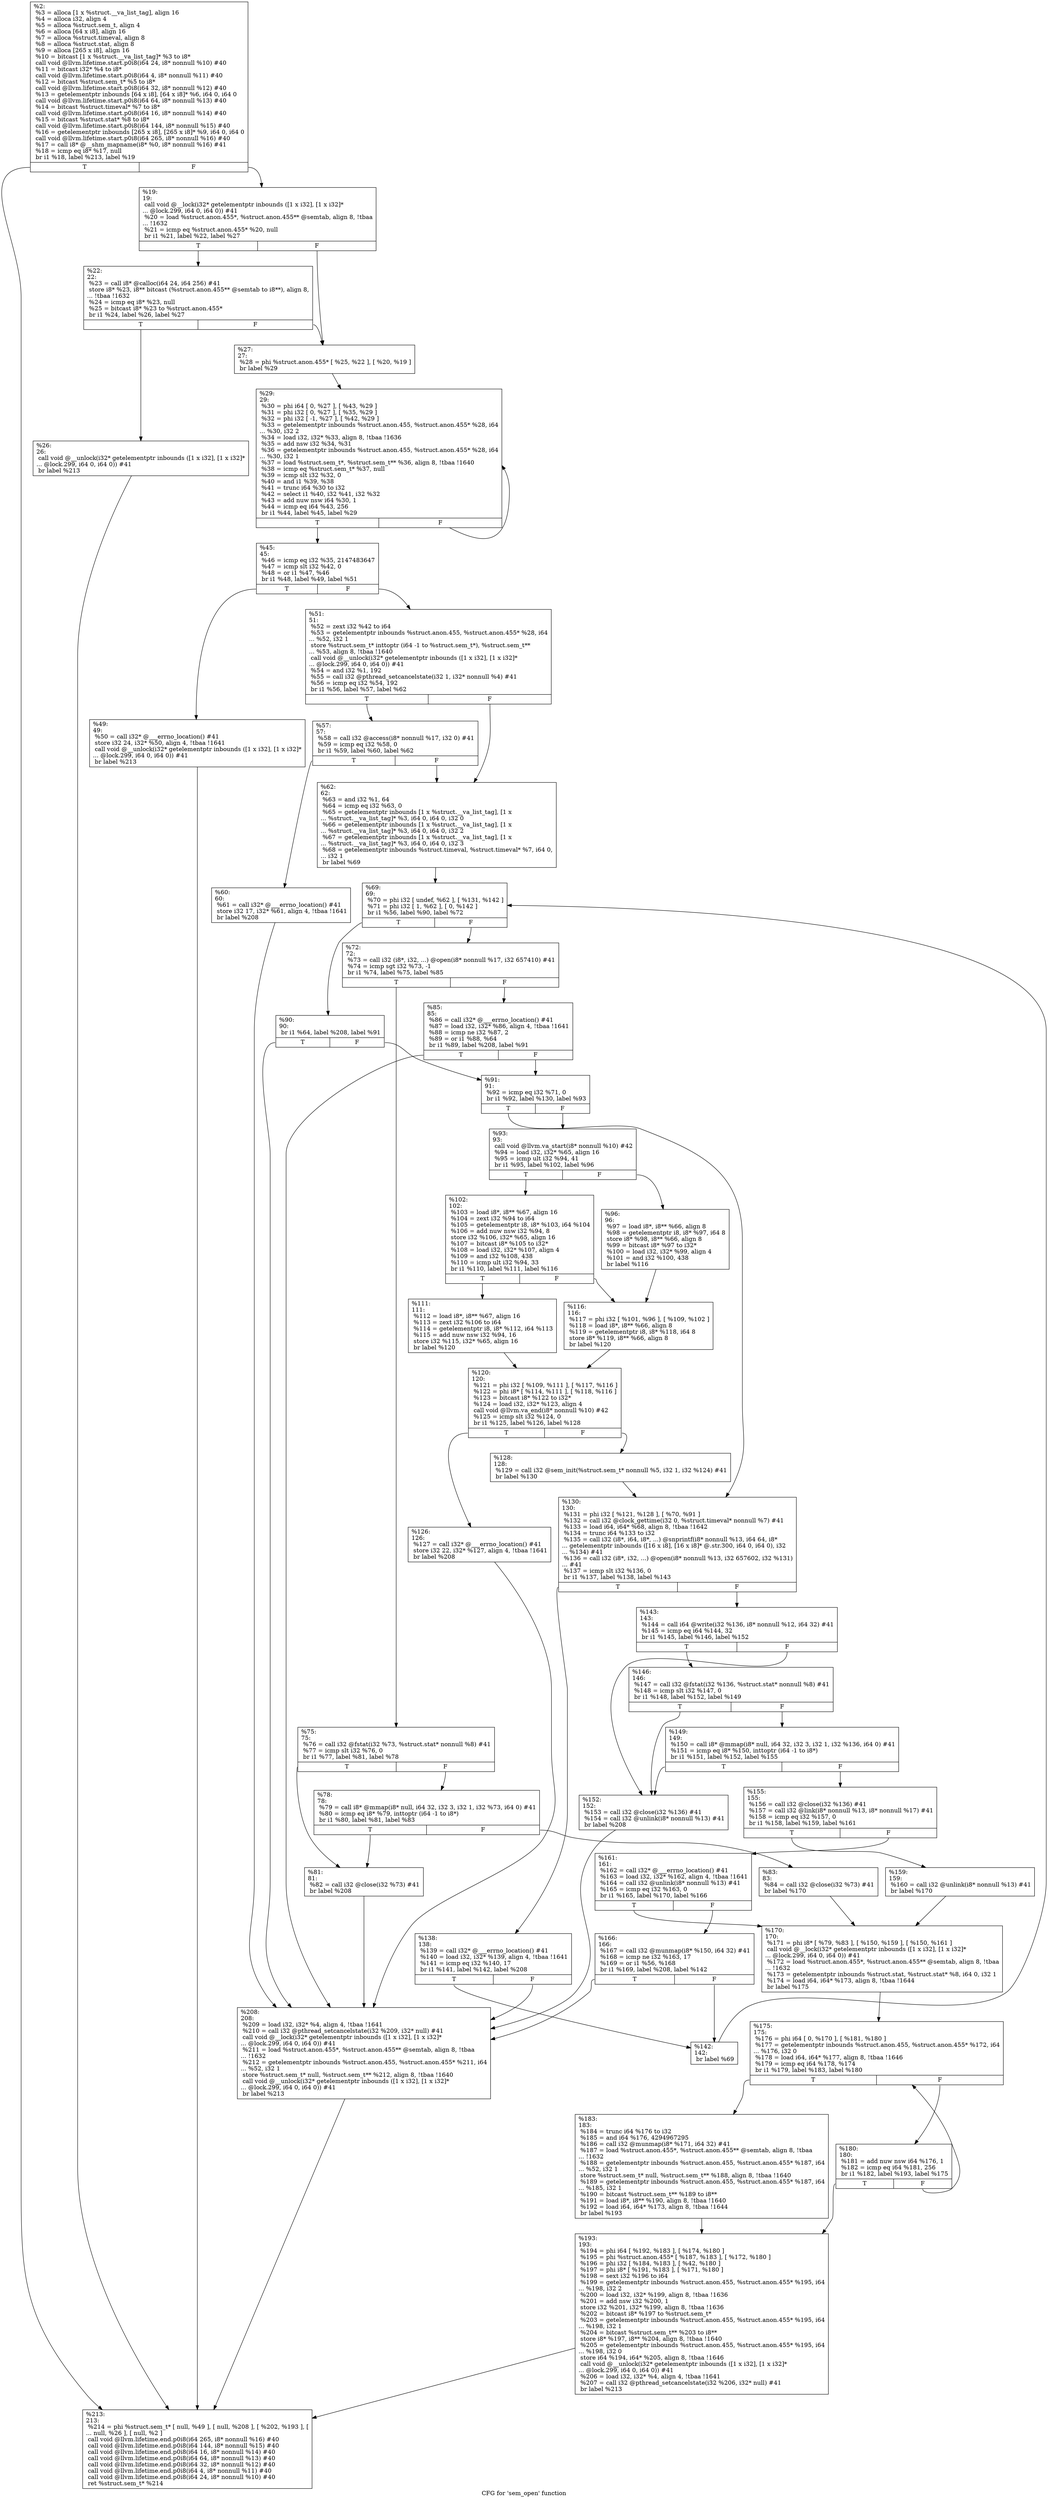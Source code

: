 digraph "CFG for 'sem_open' function" {
	label="CFG for 'sem_open' function";

	Node0x1940ad0 [shape=record,label="{%2:\l  %3 = alloca [1 x %struct.__va_list_tag], align 16\l  %4 = alloca i32, align 4\l  %5 = alloca %struct.sem_t, align 4\l  %6 = alloca [64 x i8], align 16\l  %7 = alloca %struct.timeval, align 8\l  %8 = alloca %struct.stat, align 8\l  %9 = alloca [265 x i8], align 16\l  %10 = bitcast [1 x %struct.__va_list_tag]* %3 to i8*\l  call void @llvm.lifetime.start.p0i8(i64 24, i8* nonnull %10) #40\l  %11 = bitcast i32* %4 to i8*\l  call void @llvm.lifetime.start.p0i8(i64 4, i8* nonnull %11) #40\l  %12 = bitcast %struct.sem_t* %5 to i8*\l  call void @llvm.lifetime.start.p0i8(i64 32, i8* nonnull %12) #40\l  %13 = getelementptr inbounds [64 x i8], [64 x i8]* %6, i64 0, i64 0\l  call void @llvm.lifetime.start.p0i8(i64 64, i8* nonnull %13) #40\l  %14 = bitcast %struct.timeval* %7 to i8*\l  call void @llvm.lifetime.start.p0i8(i64 16, i8* nonnull %14) #40\l  %15 = bitcast %struct.stat* %8 to i8*\l  call void @llvm.lifetime.start.p0i8(i64 144, i8* nonnull %15) #40\l  %16 = getelementptr inbounds [265 x i8], [265 x i8]* %9, i64 0, i64 0\l  call void @llvm.lifetime.start.p0i8(i64 265, i8* nonnull %16) #40\l  %17 = call i8* @__shm_mapname(i8* %0, i8* nonnull %16) #41\l  %18 = icmp eq i8* %17, null\l  br i1 %18, label %213, label %19\l|{<s0>T|<s1>F}}"];
	Node0x1940ad0:s0 -> Node0x1941990;
	Node0x1940ad0:s1 -> Node0x1940b80;
	Node0x1940b80 [shape=record,label="{%19:\l19:                                               \l  call void @__lock(i32* getelementptr inbounds ([1 x i32], [1 x i32]*\l... @lock.299, i64 0, i64 0)) #41\l  %20 = load %struct.anon.455*, %struct.anon.455** @semtab, align 8, !tbaa\l... !1632\l  %21 = icmp eq %struct.anon.455* %20, null\l  br i1 %21, label %22, label %27\l|{<s0>T|<s1>F}}"];
	Node0x1940b80:s0 -> Node0x1940bd0;
	Node0x1940b80:s1 -> Node0x1940c70;
	Node0x1940bd0 [shape=record,label="{%22:\l22:                                               \l  %23 = call i8* @calloc(i64 24, i64 256) #41\l  store i8* %23, i8** bitcast (%struct.anon.455** @semtab to i8**), align 8,\l... !tbaa !1632\l  %24 = icmp eq i8* %23, null\l  %25 = bitcast i8* %23 to %struct.anon.455*\l  br i1 %24, label %26, label %27\l|{<s0>T|<s1>F}}"];
	Node0x1940bd0:s0 -> Node0x1940c20;
	Node0x1940bd0:s1 -> Node0x1940c70;
	Node0x1940c20 [shape=record,label="{%26:\l26:                                               \l  call void @__unlock(i32* getelementptr inbounds ([1 x i32], [1 x i32]*\l... @lock.299, i64 0, i64 0)) #41\l  br label %213\l}"];
	Node0x1940c20 -> Node0x1941990;
	Node0x1940c70 [shape=record,label="{%27:\l27:                                               \l  %28 = phi %struct.anon.455* [ %25, %22 ], [ %20, %19 ]\l  br label %29\l}"];
	Node0x1940c70 -> Node0x1940cc0;
	Node0x1940cc0 [shape=record,label="{%29:\l29:                                               \l  %30 = phi i64 [ 0, %27 ], [ %43, %29 ]\l  %31 = phi i32 [ 0, %27 ], [ %35, %29 ]\l  %32 = phi i32 [ -1, %27 ], [ %42, %29 ]\l  %33 = getelementptr inbounds %struct.anon.455, %struct.anon.455* %28, i64\l... %30, i32 2\l  %34 = load i32, i32* %33, align 8, !tbaa !1636\l  %35 = add nsw i32 %34, %31\l  %36 = getelementptr inbounds %struct.anon.455, %struct.anon.455* %28, i64\l... %30, i32 1\l  %37 = load %struct.sem_t*, %struct.sem_t** %36, align 8, !tbaa !1640\l  %38 = icmp eq %struct.sem_t* %37, null\l  %39 = icmp slt i32 %32, 0\l  %40 = and i1 %39, %38\l  %41 = trunc i64 %30 to i32\l  %42 = select i1 %40, i32 %41, i32 %32\l  %43 = add nuw nsw i64 %30, 1\l  %44 = icmp eq i64 %43, 256\l  br i1 %44, label %45, label %29\l|{<s0>T|<s1>F}}"];
	Node0x1940cc0:s0 -> Node0x1940d10;
	Node0x1940cc0:s1 -> Node0x1940cc0;
	Node0x1940d10 [shape=record,label="{%45:\l45:                                               \l  %46 = icmp eq i32 %35, 2147483647\l  %47 = icmp slt i32 %42, 0\l  %48 = or i1 %47, %46\l  br i1 %48, label %49, label %51\l|{<s0>T|<s1>F}}"];
	Node0x1940d10:s0 -> Node0x1940d60;
	Node0x1940d10:s1 -> Node0x1940db0;
	Node0x1940d60 [shape=record,label="{%49:\l49:                                               \l  %50 = call i32* @___errno_location() #41\l  store i32 24, i32* %50, align 4, !tbaa !1641\l  call void @__unlock(i32* getelementptr inbounds ([1 x i32], [1 x i32]*\l... @lock.299, i64 0, i64 0)) #41\l  br label %213\l}"];
	Node0x1940d60 -> Node0x1941990;
	Node0x1940db0 [shape=record,label="{%51:\l51:                                               \l  %52 = zext i32 %42 to i64\l  %53 = getelementptr inbounds %struct.anon.455, %struct.anon.455* %28, i64\l... %52, i32 1\l  store %struct.sem_t* inttoptr (i64 -1 to %struct.sem_t*), %struct.sem_t**\l... %53, align 8, !tbaa !1640\l  call void @__unlock(i32* getelementptr inbounds ([1 x i32], [1 x i32]*\l... @lock.299, i64 0, i64 0)) #41\l  %54 = and i32 %1, 192\l  %55 = call i32 @pthread_setcancelstate(i32 1, i32* nonnull %4) #41\l  %56 = icmp eq i32 %54, 192\l  br i1 %56, label %57, label %62\l|{<s0>T|<s1>F}}"];
	Node0x1940db0:s0 -> Node0x1940e00;
	Node0x1940db0:s1 -> Node0x1940ea0;
	Node0x1940e00 [shape=record,label="{%57:\l57:                                               \l  %58 = call i32 @access(i8* nonnull %17, i32 0) #41\l  %59 = icmp eq i32 %58, 0\l  br i1 %59, label %60, label %62\l|{<s0>T|<s1>F}}"];
	Node0x1940e00:s0 -> Node0x1940e50;
	Node0x1940e00:s1 -> Node0x1940ea0;
	Node0x1940e50 [shape=record,label="{%60:\l60:                                               \l  %61 = call i32* @___errno_location() #41\l  store i32 17, i32* %61, align 4, !tbaa !1641\l  br label %208\l}"];
	Node0x1940e50 -> Node0x1941940;
	Node0x1940ea0 [shape=record,label="{%62:\l62:                                               \l  %63 = and i32 %1, 64\l  %64 = icmp eq i32 %63, 0\l  %65 = getelementptr inbounds [1 x %struct.__va_list_tag], [1 x\l... %struct.__va_list_tag]* %3, i64 0, i64 0, i32 0\l  %66 = getelementptr inbounds [1 x %struct.__va_list_tag], [1 x\l... %struct.__va_list_tag]* %3, i64 0, i64 0, i32 2\l  %67 = getelementptr inbounds [1 x %struct.__va_list_tag], [1 x\l... %struct.__va_list_tag]* %3, i64 0, i64 0, i32 3\l  %68 = getelementptr inbounds %struct.timeval, %struct.timeval* %7, i64 0,\l... i32 1\l  br label %69\l}"];
	Node0x1940ea0 -> Node0x1940ef0;
	Node0x1940ef0 [shape=record,label="{%69:\l69:                                               \l  %70 = phi i32 [ undef, %62 ], [ %131, %142 ]\l  %71 = phi i32 [ 1, %62 ], [ 0, %142 ]\l  br i1 %56, label %90, label %72\l|{<s0>T|<s1>F}}"];
	Node0x1940ef0:s0 -> Node0x1941120;
	Node0x1940ef0:s1 -> Node0x1940f40;
	Node0x1940f40 [shape=record,label="{%72:\l72:                                               \l  %73 = call i32 (i8*, i32, ...) @open(i8* nonnull %17, i32 657410) #41\l  %74 = icmp sgt i32 %73, -1\l  br i1 %74, label %75, label %85\l|{<s0>T|<s1>F}}"];
	Node0x1940f40:s0 -> Node0x1940f90;
	Node0x1940f40:s1 -> Node0x19410d0;
	Node0x1940f90 [shape=record,label="{%75:\l75:                                               \l  %76 = call i32 @fstat(i32 %73, %struct.stat* nonnull %8) #41\l  %77 = icmp slt i32 %76, 0\l  br i1 %77, label %81, label %78\l|{<s0>T|<s1>F}}"];
	Node0x1940f90:s0 -> Node0x1941030;
	Node0x1940f90:s1 -> Node0x1940fe0;
	Node0x1940fe0 [shape=record,label="{%78:\l78:                                               \l  %79 = call i8* @mmap(i8* null, i64 32, i32 3, i32 1, i32 %73, i64 0) #41\l  %80 = icmp eq i8* %79, inttoptr (i64 -1 to i8*)\l  br i1 %80, label %81, label %83\l|{<s0>T|<s1>F}}"];
	Node0x1940fe0:s0 -> Node0x1941030;
	Node0x1940fe0:s1 -> Node0x1941080;
	Node0x1941030 [shape=record,label="{%81:\l81:                                               \l  %82 = call i32 @close(i32 %73) #41\l  br label %208\l}"];
	Node0x1941030 -> Node0x1941940;
	Node0x1941080 [shape=record,label="{%83:\l83:                                               \l  %84 = call i32 @close(i32 %73) #41\l  br label %170\l}"];
	Node0x1941080 -> Node0x19417b0;
	Node0x19410d0 [shape=record,label="{%85:\l85:                                               \l  %86 = call i32* @___errno_location() #41\l  %87 = load i32, i32* %86, align 4, !tbaa !1641\l  %88 = icmp ne i32 %87, 2\l  %89 = or i1 %88, %64\l  br i1 %89, label %208, label %91\l|{<s0>T|<s1>F}}"];
	Node0x19410d0:s0 -> Node0x1941940;
	Node0x19410d0:s1 -> Node0x1941170;
	Node0x1941120 [shape=record,label="{%90:\l90:                                               \l  br i1 %64, label %208, label %91\l|{<s0>T|<s1>F}}"];
	Node0x1941120:s0 -> Node0x1941940;
	Node0x1941120:s1 -> Node0x1941170;
	Node0x1941170 [shape=record,label="{%91:\l91:                                               \l  %92 = icmp eq i32 %71, 0\l  br i1 %92, label %130, label %93\l|{<s0>T|<s1>F}}"];
	Node0x1941170:s0 -> Node0x1941440;
	Node0x1941170:s1 -> Node0x19411c0;
	Node0x19411c0 [shape=record,label="{%93:\l93:                                               \l  call void @llvm.va_start(i8* nonnull %10) #42\l  %94 = load i32, i32* %65, align 16\l  %95 = icmp ult i32 %94, 41\l  br i1 %95, label %102, label %96\l|{<s0>T|<s1>F}}"];
	Node0x19411c0:s0 -> Node0x1941260;
	Node0x19411c0:s1 -> Node0x1941210;
	Node0x1941210 [shape=record,label="{%96:\l96:                                               \l  %97 = load i8*, i8** %66, align 8\l  %98 = getelementptr i8, i8* %97, i64 8\l  store i8* %98, i8** %66, align 8\l  %99 = bitcast i8* %97 to i32*\l  %100 = load i32, i32* %99, align 4\l  %101 = and i32 %100, 438\l  br label %116\l}"];
	Node0x1941210 -> Node0x1941300;
	Node0x1941260 [shape=record,label="{%102:\l102:                                              \l  %103 = load i8*, i8** %67, align 16\l  %104 = zext i32 %94 to i64\l  %105 = getelementptr i8, i8* %103, i64 %104\l  %106 = add nuw nsw i32 %94, 8\l  store i32 %106, i32* %65, align 16\l  %107 = bitcast i8* %105 to i32*\l  %108 = load i32, i32* %107, align 4\l  %109 = and i32 %108, 438\l  %110 = icmp ult i32 %94, 33\l  br i1 %110, label %111, label %116\l|{<s0>T|<s1>F}}"];
	Node0x1941260:s0 -> Node0x19412b0;
	Node0x1941260:s1 -> Node0x1941300;
	Node0x19412b0 [shape=record,label="{%111:\l111:                                              \l  %112 = load i8*, i8** %67, align 16\l  %113 = zext i32 %106 to i64\l  %114 = getelementptr i8, i8* %112, i64 %113\l  %115 = add nuw nsw i32 %94, 16\l  store i32 %115, i32* %65, align 16\l  br label %120\l}"];
	Node0x19412b0 -> Node0x1941350;
	Node0x1941300 [shape=record,label="{%116:\l116:                                              \l  %117 = phi i32 [ %101, %96 ], [ %109, %102 ]\l  %118 = load i8*, i8** %66, align 8\l  %119 = getelementptr i8, i8* %118, i64 8\l  store i8* %119, i8** %66, align 8\l  br label %120\l}"];
	Node0x1941300 -> Node0x1941350;
	Node0x1941350 [shape=record,label="{%120:\l120:                                              \l  %121 = phi i32 [ %109, %111 ], [ %117, %116 ]\l  %122 = phi i8* [ %114, %111 ], [ %118, %116 ]\l  %123 = bitcast i8* %122 to i32*\l  %124 = load i32, i32* %123, align 4\l  call void @llvm.va_end(i8* nonnull %10) #42\l  %125 = icmp slt i32 %124, 0\l  br i1 %125, label %126, label %128\l|{<s0>T|<s1>F}}"];
	Node0x1941350:s0 -> Node0x19413a0;
	Node0x1941350:s1 -> Node0x19413f0;
	Node0x19413a0 [shape=record,label="{%126:\l126:                                              \l  %127 = call i32* @___errno_location() #41\l  store i32 22, i32* %127, align 4, !tbaa !1641\l  br label %208\l}"];
	Node0x19413a0 -> Node0x1941940;
	Node0x19413f0 [shape=record,label="{%128:\l128:                                              \l  %129 = call i32 @sem_init(%struct.sem_t* nonnull %5, i32 1, i32 %124) #41\l  br label %130\l}"];
	Node0x19413f0 -> Node0x1941440;
	Node0x1941440 [shape=record,label="{%130:\l130:                                              \l  %131 = phi i32 [ %121, %128 ], [ %70, %91 ]\l  %132 = call i32 @clock_gettime(i32 0, %struct.timeval* nonnull %7) #41\l  %133 = load i64, i64* %68, align 8, !tbaa !1642\l  %134 = trunc i64 %133 to i32\l  %135 = call i32 (i8*, i64, i8*, ...) @snprintf(i8* nonnull %13, i64 64, i8*\l... getelementptr inbounds ([16 x i8], [16 x i8]* @.str.300, i64 0, i64 0), i32\l... %134) #41\l  %136 = call i32 (i8*, i32, ...) @open(i8* nonnull %13, i32 657602, i32 %131)\l... #41\l  %137 = icmp slt i32 %136, 0\l  br i1 %137, label %138, label %143\l|{<s0>T|<s1>F}}"];
	Node0x1941440:s0 -> Node0x1941490;
	Node0x1941440:s1 -> Node0x1941530;
	Node0x1941490 [shape=record,label="{%138:\l138:                                              \l  %139 = call i32* @___errno_location() #41\l  %140 = load i32, i32* %139, align 4, !tbaa !1641\l  %141 = icmp eq i32 %140, 17\l  br i1 %141, label %142, label %208\l|{<s0>T|<s1>F}}"];
	Node0x1941490:s0 -> Node0x19414e0;
	Node0x1941490:s1 -> Node0x1941940;
	Node0x19414e0 [shape=record,label="{%142:\l142:                                              \l  br label %69\l}"];
	Node0x19414e0 -> Node0x1940ef0;
	Node0x1941530 [shape=record,label="{%143:\l143:                                              \l  %144 = call i64 @write(i32 %136, i8* nonnull %12, i64 32) #41\l  %145 = icmp eq i64 %144, 32\l  br i1 %145, label %146, label %152\l|{<s0>T|<s1>F}}"];
	Node0x1941530:s0 -> Node0x1941580;
	Node0x1941530:s1 -> Node0x1941620;
	Node0x1941580 [shape=record,label="{%146:\l146:                                              \l  %147 = call i32 @fstat(i32 %136, %struct.stat* nonnull %8) #41\l  %148 = icmp slt i32 %147, 0\l  br i1 %148, label %152, label %149\l|{<s0>T|<s1>F}}"];
	Node0x1941580:s0 -> Node0x1941620;
	Node0x1941580:s1 -> Node0x19415d0;
	Node0x19415d0 [shape=record,label="{%149:\l149:                                              \l  %150 = call i8* @mmap(i8* null, i64 32, i32 3, i32 1, i32 %136, i64 0) #41\l  %151 = icmp eq i8* %150, inttoptr (i64 -1 to i8*)\l  br i1 %151, label %152, label %155\l|{<s0>T|<s1>F}}"];
	Node0x19415d0:s0 -> Node0x1941620;
	Node0x19415d0:s1 -> Node0x1941670;
	Node0x1941620 [shape=record,label="{%152:\l152:                                              \l  %153 = call i32 @close(i32 %136) #41\l  %154 = call i32 @unlink(i8* nonnull %13) #41\l  br label %208\l}"];
	Node0x1941620 -> Node0x1941940;
	Node0x1941670 [shape=record,label="{%155:\l155:                                              \l  %156 = call i32 @close(i32 %136) #41\l  %157 = call i32 @link(i8* nonnull %13, i8* nonnull %17) #41\l  %158 = icmp eq i32 %157, 0\l  br i1 %158, label %159, label %161\l|{<s0>T|<s1>F}}"];
	Node0x1941670:s0 -> Node0x19416c0;
	Node0x1941670:s1 -> Node0x1941710;
	Node0x19416c0 [shape=record,label="{%159:\l159:                                              \l  %160 = call i32 @unlink(i8* nonnull %13) #41\l  br label %170\l}"];
	Node0x19416c0 -> Node0x19417b0;
	Node0x1941710 [shape=record,label="{%161:\l161:                                              \l  %162 = call i32* @___errno_location() #41\l  %163 = load i32, i32* %162, align 4, !tbaa !1641\l  %164 = call i32 @unlink(i8* nonnull %13) #41\l  %165 = icmp eq i32 %163, 0\l  br i1 %165, label %170, label %166\l|{<s0>T|<s1>F}}"];
	Node0x1941710:s0 -> Node0x19417b0;
	Node0x1941710:s1 -> Node0x1941760;
	Node0x1941760 [shape=record,label="{%166:\l166:                                              \l  %167 = call i32 @munmap(i8* %150, i64 32) #41\l  %168 = icmp ne i32 %163, 17\l  %169 = or i1 %56, %168\l  br i1 %169, label %208, label %142\l|{<s0>T|<s1>F}}"];
	Node0x1941760:s0 -> Node0x1941940;
	Node0x1941760:s1 -> Node0x19414e0;
	Node0x19417b0 [shape=record,label="{%170:\l170:                                              \l  %171 = phi i8* [ %79, %83 ], [ %150, %159 ], [ %150, %161 ]\l  call void @__lock(i32* getelementptr inbounds ([1 x i32], [1 x i32]*\l... @lock.299, i64 0, i64 0)) #41\l  %172 = load %struct.anon.455*, %struct.anon.455** @semtab, align 8, !tbaa\l... !1632\l  %173 = getelementptr inbounds %struct.stat, %struct.stat* %8, i64 0, i32 1\l  %174 = load i64, i64* %173, align 8, !tbaa !1644\l  br label %175\l}"];
	Node0x19417b0 -> Node0x1941800;
	Node0x1941800 [shape=record,label="{%175:\l175:                                              \l  %176 = phi i64 [ 0, %170 ], [ %181, %180 ]\l  %177 = getelementptr inbounds %struct.anon.455, %struct.anon.455* %172, i64\l... %176, i32 0\l  %178 = load i64, i64* %177, align 8, !tbaa !1646\l  %179 = icmp eq i64 %178, %174\l  br i1 %179, label %183, label %180\l|{<s0>T|<s1>F}}"];
	Node0x1941800:s0 -> Node0x19418a0;
	Node0x1941800:s1 -> Node0x1941850;
	Node0x1941850 [shape=record,label="{%180:\l180:                                              \l  %181 = add nuw nsw i64 %176, 1\l  %182 = icmp eq i64 %181, 256\l  br i1 %182, label %193, label %175\l|{<s0>T|<s1>F}}"];
	Node0x1941850:s0 -> Node0x19418f0;
	Node0x1941850:s1 -> Node0x1941800;
	Node0x19418a0 [shape=record,label="{%183:\l183:                                              \l  %184 = trunc i64 %176 to i32\l  %185 = and i64 %176, 4294967295\l  %186 = call i32 @munmap(i8* %171, i64 32) #41\l  %187 = load %struct.anon.455*, %struct.anon.455** @semtab, align 8, !tbaa\l... !1632\l  %188 = getelementptr inbounds %struct.anon.455, %struct.anon.455* %187, i64\l... %52, i32 1\l  store %struct.sem_t* null, %struct.sem_t** %188, align 8, !tbaa !1640\l  %189 = getelementptr inbounds %struct.anon.455, %struct.anon.455* %187, i64\l... %185, i32 1\l  %190 = bitcast %struct.sem_t** %189 to i8**\l  %191 = load i8*, i8** %190, align 8, !tbaa !1640\l  %192 = load i64, i64* %173, align 8, !tbaa !1644\l  br label %193\l}"];
	Node0x19418a0 -> Node0x19418f0;
	Node0x19418f0 [shape=record,label="{%193:\l193:                                              \l  %194 = phi i64 [ %192, %183 ], [ %174, %180 ]\l  %195 = phi %struct.anon.455* [ %187, %183 ], [ %172, %180 ]\l  %196 = phi i32 [ %184, %183 ], [ %42, %180 ]\l  %197 = phi i8* [ %191, %183 ], [ %171, %180 ]\l  %198 = sext i32 %196 to i64\l  %199 = getelementptr inbounds %struct.anon.455, %struct.anon.455* %195, i64\l... %198, i32 2\l  %200 = load i32, i32* %199, align 8, !tbaa !1636\l  %201 = add nsw i32 %200, 1\l  store i32 %201, i32* %199, align 8, !tbaa !1636\l  %202 = bitcast i8* %197 to %struct.sem_t*\l  %203 = getelementptr inbounds %struct.anon.455, %struct.anon.455* %195, i64\l... %198, i32 1\l  %204 = bitcast %struct.sem_t** %203 to i8**\l  store i8* %197, i8** %204, align 8, !tbaa !1640\l  %205 = getelementptr inbounds %struct.anon.455, %struct.anon.455* %195, i64\l... %198, i32 0\l  store i64 %194, i64* %205, align 8, !tbaa !1646\l  call void @__unlock(i32* getelementptr inbounds ([1 x i32], [1 x i32]*\l... @lock.299, i64 0, i64 0)) #41\l  %206 = load i32, i32* %4, align 4, !tbaa !1641\l  %207 = call i32 @pthread_setcancelstate(i32 %206, i32* null) #41\l  br label %213\l}"];
	Node0x19418f0 -> Node0x1941990;
	Node0x1941940 [shape=record,label="{%208:\l208:                                              \l  %209 = load i32, i32* %4, align 4, !tbaa !1641\l  %210 = call i32 @pthread_setcancelstate(i32 %209, i32* null) #41\l  call void @__lock(i32* getelementptr inbounds ([1 x i32], [1 x i32]*\l... @lock.299, i64 0, i64 0)) #41\l  %211 = load %struct.anon.455*, %struct.anon.455** @semtab, align 8, !tbaa\l... !1632\l  %212 = getelementptr inbounds %struct.anon.455, %struct.anon.455* %211, i64\l... %52, i32 1\l  store %struct.sem_t* null, %struct.sem_t** %212, align 8, !tbaa !1640\l  call void @__unlock(i32* getelementptr inbounds ([1 x i32], [1 x i32]*\l... @lock.299, i64 0, i64 0)) #41\l  br label %213\l}"];
	Node0x1941940 -> Node0x1941990;
	Node0x1941990 [shape=record,label="{%213:\l213:                                              \l  %214 = phi %struct.sem_t* [ null, %49 ], [ null, %208 ], [ %202, %193 ], [\l... null, %26 ], [ null, %2 ]\l  call void @llvm.lifetime.end.p0i8(i64 265, i8* nonnull %16) #40\l  call void @llvm.lifetime.end.p0i8(i64 144, i8* nonnull %15) #40\l  call void @llvm.lifetime.end.p0i8(i64 16, i8* nonnull %14) #40\l  call void @llvm.lifetime.end.p0i8(i64 64, i8* nonnull %13) #40\l  call void @llvm.lifetime.end.p0i8(i64 32, i8* nonnull %12) #40\l  call void @llvm.lifetime.end.p0i8(i64 4, i8* nonnull %11) #40\l  call void @llvm.lifetime.end.p0i8(i64 24, i8* nonnull %10) #40\l  ret %struct.sem_t* %214\l}"];
}
